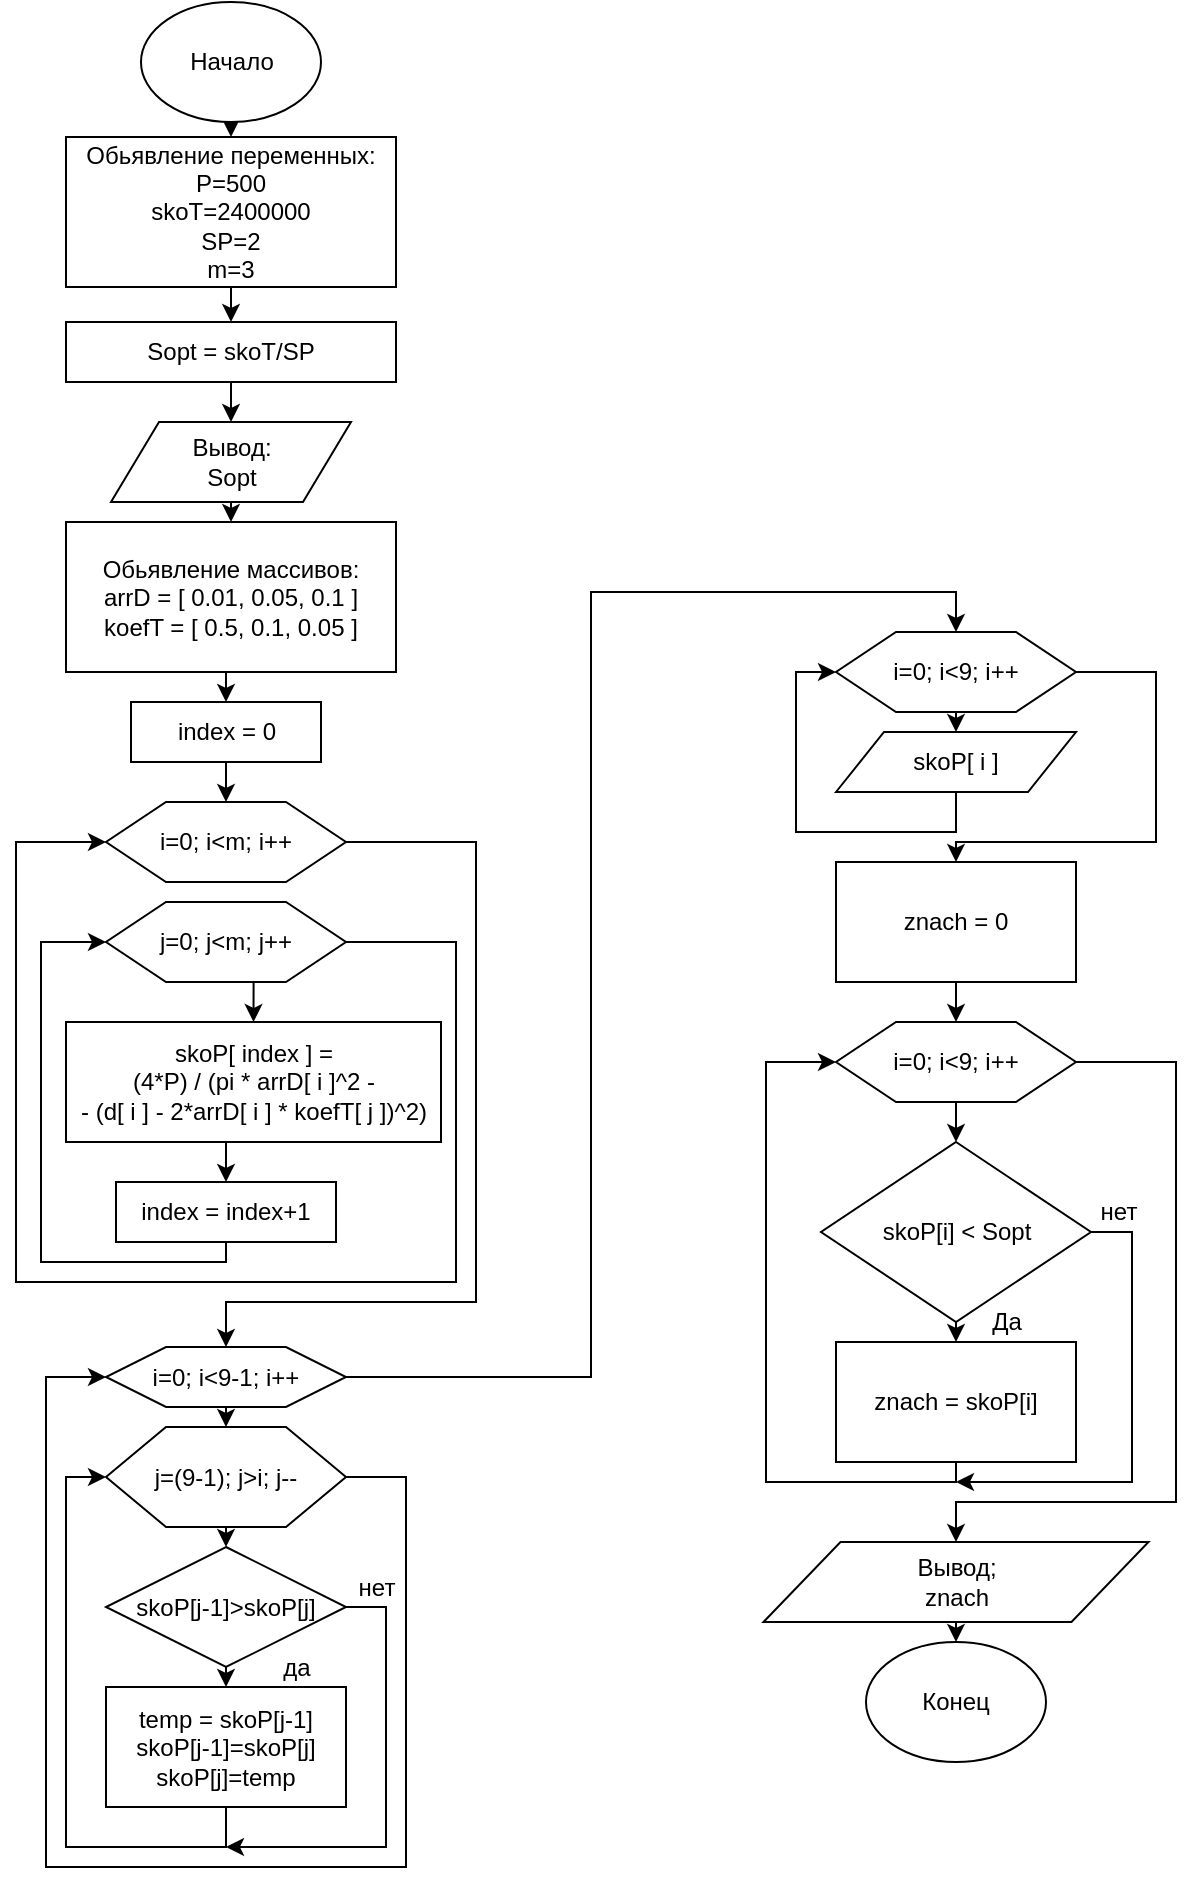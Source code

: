 <mxfile version="12.9.8" type="device"><diagram id="GMMjzkVvGkX2STeWnnzc" name="Page-1"><mxGraphModel dx="1108" dy="460" grid="1" gridSize="10" guides="1" tooltips="1" connect="1" arrows="1" fold="1" page="1" pageScale="1" pageWidth="850" pageHeight="1100" math="0" shadow="0"><root><mxCell id="0"/><mxCell id="1" parent="0"/><mxCell id="aXUE3q3X1vYiuID22sfj-1" style="edgeStyle=orthogonalEdgeStyle;rounded=0;orthogonalLoop=1;jettySize=auto;html=1;exitX=1;exitY=0.5;exitDx=0;exitDy=0;" edge="1" parent="1"><mxGeometry relative="1" as="geometry"><Array as="points"><mxPoint x="882.5" y="1363"/><mxPoint x="882.5" y="1560"/><mxPoint x="792.5" y="1560"/></Array><mxPoint x="852.5" y="1362.5" as="sourcePoint"/></mxGeometry></mxCell><mxCell id="aXUE3q3X1vYiuID22sfj-2" style="edgeStyle=orthogonalEdgeStyle;rounded=0;orthogonalLoop=1;jettySize=auto;html=1;exitX=1;exitY=0.5;exitDx=0;exitDy=0;entryX=0;entryY=0.5;entryDx=0;entryDy=0;" edge="1" parent="1"><mxGeometry relative="1" as="geometry"><Array as="points"><mxPoint x="872.5" y="1400"/><mxPoint x="872.5" y="1550"/><mxPoint x="702.5" y="1550"/><mxPoint x="702.5" y="1363"/></Array><mxPoint x="732.5" y="1362.5" as="targetPoint"/></mxGeometry></mxCell><mxCell id="aXUE3q3X1vYiuID22sfj-3" style="edgeStyle=orthogonalEdgeStyle;rounded=0;orthogonalLoop=1;jettySize=auto;html=1;exitX=1;exitY=0.5;exitDx=0;exitDy=0;entryX=0.5;entryY=0;entryDx=0;entryDy=0;" edge="1" parent="1"><mxGeometry relative="1" as="geometry"><Array as="points"><mxPoint x="872.5" y="1623"/><mxPoint x="872.5" y="1700"/><mxPoint x="792.5" y="1700"/></Array><mxPoint x="852.5" y="1622.5" as="sourcePoint"/></mxGeometry></mxCell><mxCell id="aXUE3q3X1vYiuID22sfj-4" style="edgeStyle=orthogonalEdgeStyle;rounded=0;orthogonalLoop=1;jettySize=auto;html=1;exitX=1;exitY=0.5;exitDx=0;exitDy=0;" edge="1" parent="1"><mxGeometry relative="1" as="geometry"><Array as="points"><mxPoint x="872.5" y="1723"/><mxPoint x="872.5" y="1800"/><mxPoint x="792.5" y="1800"/></Array><mxPoint x="852.5" y="1722.5" as="sourcePoint"/></mxGeometry></mxCell><mxCell id="aXUE3q3X1vYiuID22sfj-5" style="edgeStyle=orthogonalEdgeStyle;rounded=0;orthogonalLoop=1;jettySize=auto;html=1;exitX=0.5;exitY=1;exitDx=0;exitDy=0;entryX=0.5;entryY=0;entryDx=0;entryDy=0;" edge="1" parent="1" source="aXUE3q3X1vYiuID22sfj-6" target="aXUE3q3X1vYiuID22sfj-8"><mxGeometry relative="1" as="geometry"/></mxCell><mxCell id="aXUE3q3X1vYiuID22sfj-6" value="Начало" style="ellipse;whiteSpace=wrap;html=1;" vertex="1" parent="1"><mxGeometry x="82.5" y="20" width="90" height="60" as="geometry"/></mxCell><mxCell id="aXUE3q3X1vYiuID22sfj-7" style="edgeStyle=orthogonalEdgeStyle;rounded=0;orthogonalLoop=1;jettySize=auto;html=1;exitX=0.5;exitY=1;exitDx=0;exitDy=0;entryX=0.5;entryY=0;entryDx=0;entryDy=0;" edge="1" parent="1" source="aXUE3q3X1vYiuID22sfj-8" target="aXUE3q3X1vYiuID22sfj-10"><mxGeometry relative="1" as="geometry"/></mxCell><mxCell id="aXUE3q3X1vYiuID22sfj-8" value="&lt;div&gt;Обьявление переменных:&lt;/div&gt;&lt;div&gt;P=500&lt;/div&gt;&lt;div&gt;skoT=2400000&lt;/div&gt;&lt;div&gt;SP=2&lt;/div&gt;&lt;div&gt;m=3&lt;br&gt;&lt;/div&gt;" style="rounded=0;whiteSpace=wrap;html=1;" vertex="1" parent="1"><mxGeometry x="45" y="87.5" width="165" height="75" as="geometry"/></mxCell><mxCell id="aXUE3q3X1vYiuID22sfj-9" style="edgeStyle=orthogonalEdgeStyle;rounded=0;orthogonalLoop=1;jettySize=auto;html=1;exitX=0.5;exitY=1;exitDx=0;exitDy=0;entryX=0.5;entryY=0;entryDx=0;entryDy=0;" edge="1" parent="1" source="aXUE3q3X1vYiuID22sfj-10" target="aXUE3q3X1vYiuID22sfj-12"><mxGeometry relative="1" as="geometry"/></mxCell><mxCell id="aXUE3q3X1vYiuID22sfj-10" value="Sopt = skoT/SP" style="rounded=0;whiteSpace=wrap;html=1;" vertex="1" parent="1"><mxGeometry x="45" y="180" width="165" height="30" as="geometry"/></mxCell><mxCell id="aXUE3q3X1vYiuID22sfj-11" style="edgeStyle=orthogonalEdgeStyle;rounded=0;orthogonalLoop=1;jettySize=auto;html=1;exitX=0.5;exitY=1;exitDx=0;exitDy=0;entryX=0.5;entryY=0;entryDx=0;entryDy=0;" edge="1" parent="1" source="aXUE3q3X1vYiuID22sfj-12" target="aXUE3q3X1vYiuID22sfj-14"><mxGeometry relative="1" as="geometry"/></mxCell><mxCell id="aXUE3q3X1vYiuID22sfj-12" value="&lt;div&gt;Вывод:&lt;/div&gt;&lt;div&gt;Sopt&lt;br&gt;&lt;/div&gt;" style="shape=parallelogram;perimeter=parallelogramPerimeter;whiteSpace=wrap;html=1;" vertex="1" parent="1"><mxGeometry x="67.5" y="230" width="120" height="40" as="geometry"/></mxCell><mxCell id="aXUE3q3X1vYiuID22sfj-13" style="edgeStyle=orthogonalEdgeStyle;rounded=0;orthogonalLoop=1;jettySize=auto;html=1;exitX=0.5;exitY=1;exitDx=0;exitDy=0;entryX=0.5;entryY=0;entryDx=0;entryDy=0;" edge="1" parent="1" source="aXUE3q3X1vYiuID22sfj-14" target="aXUE3q3X1vYiuID22sfj-41"><mxGeometry relative="1" as="geometry"/></mxCell><mxCell id="aXUE3q3X1vYiuID22sfj-14" value="&lt;div&gt;Обьявление массивов:&lt;/div&gt;arrD = [ 0.01, 0.05, 0.1 ]&lt;br&gt;&lt;div&gt;koefT = [ 0.5, 0.1, 0.05 ]&lt;/div&gt;" style="rounded=0;whiteSpace=wrap;html=1;" vertex="1" parent="1"><mxGeometry x="45" y="280" width="165" height="75" as="geometry"/></mxCell><mxCell id="aXUE3q3X1vYiuID22sfj-15" style="edgeStyle=orthogonalEdgeStyle;rounded=0;orthogonalLoop=1;jettySize=auto;html=1;exitX=1;exitY=0.5;exitDx=0;exitDy=0;entryX=0.5;entryY=0;entryDx=0;entryDy=0;" edge="1" parent="1" source="aXUE3q3X1vYiuID22sfj-16" target="aXUE3q3X1vYiuID22sfj-115"><mxGeometry relative="1" as="geometry"><Array as="points"><mxPoint x="250" y="440"/><mxPoint x="250" y="670"/><mxPoint x="125" y="670"/></Array><mxPoint x="125" y="690" as="targetPoint"/></mxGeometry></mxCell><mxCell id="aXUE3q3X1vYiuID22sfj-16" value="i=0; i&amp;lt;m; i++" style="shape=hexagon;perimeter=hexagonPerimeter2;whiteSpace=wrap;html=1;" vertex="1" parent="1"><mxGeometry x="65" y="420" width="120" height="40" as="geometry"/></mxCell><mxCell id="aXUE3q3X1vYiuID22sfj-17" style="edgeStyle=orthogonalEdgeStyle;rounded=0;orthogonalLoop=1;jettySize=auto;html=1;exitX=1;exitY=0.5;exitDx=0;exitDy=0;entryX=0;entryY=0.5;entryDx=0;entryDy=0;" edge="1" parent="1" source="aXUE3q3X1vYiuID22sfj-19" target="aXUE3q3X1vYiuID22sfj-16"><mxGeometry relative="1" as="geometry"><Array as="points"><mxPoint x="240" y="490"/><mxPoint x="240" y="660"/><mxPoint x="20" y="660"/><mxPoint x="20" y="440"/></Array></mxGeometry></mxCell><mxCell id="aXUE3q3X1vYiuID22sfj-18" style="edgeStyle=orthogonalEdgeStyle;rounded=0;orthogonalLoop=1;jettySize=auto;html=1;exitX=0.5;exitY=1;exitDx=0;exitDy=0;entryX=0.5;entryY=0;entryDx=0;entryDy=0;" edge="1" parent="1" source="aXUE3q3X1vYiuID22sfj-19" target="aXUE3q3X1vYiuID22sfj-21"><mxGeometry relative="1" as="geometry"/></mxCell><mxCell id="aXUE3q3X1vYiuID22sfj-19" value="j=0; j&amp;lt;m; j++" style="shape=hexagon;perimeter=hexagonPerimeter2;whiteSpace=wrap;html=1;" vertex="1" parent="1"><mxGeometry x="65" y="470" width="120" height="40" as="geometry"/></mxCell><mxCell id="aXUE3q3X1vYiuID22sfj-20" style="edgeStyle=orthogonalEdgeStyle;rounded=0;orthogonalLoop=1;jettySize=auto;html=1;exitX=0.5;exitY=1;exitDx=0;exitDy=0;entryX=0.5;entryY=0;entryDx=0;entryDy=0;" edge="1" parent="1" source="aXUE3q3X1vYiuID22sfj-21" target="aXUE3q3X1vYiuID22sfj-43"><mxGeometry relative="1" as="geometry"/></mxCell><mxCell id="aXUE3q3X1vYiuID22sfj-21" value="skoP[ index ] = &lt;br&gt;&lt;div&gt;(4*P) / (pi * arrD[ i ]^2 -&lt;/div&gt;&lt;div&gt;- (d[ i ] - 2*arrD[ i ] * koefT[ j ])^2)&lt;/div&gt;" style="rounded=0;whiteSpace=wrap;html=1;" vertex="1" parent="1"><mxGeometry x="45" y="530" width="187.5" height="60" as="geometry"/></mxCell><mxCell id="aXUE3q3X1vYiuID22sfj-22" style="edgeStyle=orthogonalEdgeStyle;rounded=0;orthogonalLoop=1;jettySize=auto;html=1;exitX=0.5;exitY=1;exitDx=0;exitDy=0;entryX=0.5;entryY=0;entryDx=0;entryDy=0;" edge="1" parent="1" source="aXUE3q3X1vYiuID22sfj-24" target="aXUE3q3X1vYiuID22sfj-26"><mxGeometry relative="1" as="geometry"/></mxCell><mxCell id="aXUE3q3X1vYiuID22sfj-23" style="edgeStyle=orthogonalEdgeStyle;rounded=0;orthogonalLoop=1;jettySize=auto;html=1;exitX=1;exitY=0.5;exitDx=0;exitDy=0;entryX=0.5;entryY=0;entryDx=0;entryDy=0;" edge="1" parent="1" source="aXUE3q3X1vYiuID22sfj-24" target="aXUE3q3X1vYiuID22sfj-28"><mxGeometry relative="1" as="geometry"><Array as="points"><mxPoint x="590" y="355"/><mxPoint x="590" y="440"/><mxPoint x="490" y="440"/></Array></mxGeometry></mxCell><mxCell id="aXUE3q3X1vYiuID22sfj-24" value="i=0; i&amp;lt;9; i++" style="shape=hexagon;perimeter=hexagonPerimeter2;whiteSpace=wrap;html=1;" vertex="1" parent="1"><mxGeometry x="430" y="335" width="120" height="40" as="geometry"/></mxCell><mxCell id="aXUE3q3X1vYiuID22sfj-25" style="edgeStyle=orthogonalEdgeStyle;rounded=0;orthogonalLoop=1;jettySize=auto;html=1;exitX=0.5;exitY=1;exitDx=0;exitDy=0;entryX=0;entryY=0.5;entryDx=0;entryDy=0;" edge="1" parent="1" source="aXUE3q3X1vYiuID22sfj-26" target="aXUE3q3X1vYiuID22sfj-24"><mxGeometry relative="1" as="geometry"/></mxCell><mxCell id="aXUE3q3X1vYiuID22sfj-26" value="skoP[ i ]" style="shape=parallelogram;perimeter=parallelogramPerimeter;whiteSpace=wrap;html=1;" vertex="1" parent="1"><mxGeometry x="430" y="385" width="120" height="30" as="geometry"/></mxCell><mxCell id="aXUE3q3X1vYiuID22sfj-27" style="edgeStyle=orthogonalEdgeStyle;rounded=0;orthogonalLoop=1;jettySize=auto;html=1;exitX=0.5;exitY=1;exitDx=0;exitDy=0;entryX=0.5;entryY=0;entryDx=0;entryDy=0;" edge="1" parent="1" source="aXUE3q3X1vYiuID22sfj-28" target="aXUE3q3X1vYiuID22sfj-31"><mxGeometry relative="1" as="geometry"/></mxCell><mxCell id="aXUE3q3X1vYiuID22sfj-28" value="znach = 0" style="rounded=0;whiteSpace=wrap;html=1;" vertex="1" parent="1"><mxGeometry x="430" y="450" width="120" height="60" as="geometry"/></mxCell><mxCell id="aXUE3q3X1vYiuID22sfj-29" style="edgeStyle=orthogonalEdgeStyle;rounded=0;orthogonalLoop=1;jettySize=auto;html=1;exitX=1;exitY=0.5;exitDx=0;exitDy=0;entryX=0.5;entryY=0;entryDx=0;entryDy=0;" edge="1" parent="1" source="aXUE3q3X1vYiuID22sfj-31" target="aXUE3q3X1vYiuID22sfj-45"><mxGeometry relative="1" as="geometry"><Array as="points"><mxPoint x="600" y="550"/><mxPoint x="600" y="770"/><mxPoint x="490" y="770"/></Array><mxPoint x="490.5" y="880" as="targetPoint"/></mxGeometry></mxCell><mxCell id="aXUE3q3X1vYiuID22sfj-30" style="edgeStyle=orthogonalEdgeStyle;rounded=0;orthogonalLoop=1;jettySize=auto;html=1;exitX=0.5;exitY=1;exitDx=0;exitDy=0;entryX=0.5;entryY=0;entryDx=0;entryDy=0;" edge="1" parent="1" source="aXUE3q3X1vYiuID22sfj-31" target="aXUE3q3X1vYiuID22sfj-34"><mxGeometry relative="1" as="geometry"><mxPoint x="490" y="590" as="targetPoint"/></mxGeometry></mxCell><mxCell id="aXUE3q3X1vYiuID22sfj-31" value="i=0; i&amp;lt;9; i++" style="shape=hexagon;perimeter=hexagonPerimeter2;whiteSpace=wrap;html=1;" vertex="1" parent="1"><mxGeometry x="430" y="530" width="120" height="40" as="geometry"/></mxCell><mxCell id="aXUE3q3X1vYiuID22sfj-32" style="edgeStyle=orthogonalEdgeStyle;rounded=0;orthogonalLoop=1;jettySize=auto;html=1;exitX=0.5;exitY=1;exitDx=0;exitDy=0;entryX=0.5;entryY=0;entryDx=0;entryDy=0;" edge="1" parent="1" source="aXUE3q3X1vYiuID22sfj-34" target="aXUE3q3X1vYiuID22sfj-36"><mxGeometry relative="1" as="geometry"/></mxCell><mxCell id="aXUE3q3X1vYiuID22sfj-33" style="edgeStyle=orthogonalEdgeStyle;rounded=0;orthogonalLoop=1;jettySize=auto;html=1;exitX=1;exitY=0.5;exitDx=0;exitDy=0;" edge="1" parent="1" source="aXUE3q3X1vYiuID22sfj-34"><mxGeometry relative="1" as="geometry"><mxPoint x="490" y="760" as="targetPoint"/><Array as="points"><mxPoint x="578" y="635"/><mxPoint x="578" y="760"/></Array></mxGeometry></mxCell><mxCell id="aXUE3q3X1vYiuID22sfj-34" value="skoP[i] &amp;lt; Sopt" style="rhombus;whiteSpace=wrap;html=1;" vertex="1" parent="1"><mxGeometry x="422.5" y="590" width="135" height="90" as="geometry"/></mxCell><mxCell id="aXUE3q3X1vYiuID22sfj-35" style="edgeStyle=orthogonalEdgeStyle;rounded=0;orthogonalLoop=1;jettySize=auto;html=1;exitX=0.5;exitY=1;exitDx=0;exitDy=0;entryX=0;entryY=0.5;entryDx=0;entryDy=0;" edge="1" parent="1" source="aXUE3q3X1vYiuID22sfj-36" target="aXUE3q3X1vYiuID22sfj-31"><mxGeometry relative="1" as="geometry"><Array as="points"><mxPoint x="490" y="760"/><mxPoint x="395" y="760"/><mxPoint x="395" y="550"/></Array></mxGeometry></mxCell><mxCell id="aXUE3q3X1vYiuID22sfj-36" value="znach = skoP[i]" style="rounded=0;whiteSpace=wrap;html=1;" vertex="1" parent="1"><mxGeometry x="430" y="690" width="120" height="60" as="geometry"/></mxCell><mxCell id="aXUE3q3X1vYiuID22sfj-37" value="Да" style="text;html=1;align=center;verticalAlign=middle;resizable=0;points=[];autosize=1;" vertex="1" parent="1"><mxGeometry x="500" y="670" width="30" height="20" as="geometry"/></mxCell><mxCell id="aXUE3q3X1vYiuID22sfj-38" value="нет" style="text;html=1;align=center;verticalAlign=middle;resizable=0;points=[];autosize=1;" vertex="1" parent="1"><mxGeometry x="556.25" y="615" width="30" height="20" as="geometry"/></mxCell><mxCell id="aXUE3q3X1vYiuID22sfj-39" value="Конец" style="ellipse;whiteSpace=wrap;html=1;" vertex="1" parent="1"><mxGeometry x="445" y="840" width="90" height="60" as="geometry"/></mxCell><mxCell id="aXUE3q3X1vYiuID22sfj-40" style="edgeStyle=orthogonalEdgeStyle;rounded=0;orthogonalLoop=1;jettySize=auto;html=1;exitX=0.5;exitY=1;exitDx=0;exitDy=0;entryX=0.5;entryY=0;entryDx=0;entryDy=0;" edge="1" parent="1" source="aXUE3q3X1vYiuID22sfj-41" target="aXUE3q3X1vYiuID22sfj-16"><mxGeometry relative="1" as="geometry"/></mxCell><mxCell id="aXUE3q3X1vYiuID22sfj-41" value="index = 0" style="rounded=0;whiteSpace=wrap;html=1;" vertex="1" parent="1"><mxGeometry x="77.5" y="370" width="95" height="30" as="geometry"/></mxCell><mxCell id="aXUE3q3X1vYiuID22sfj-42" style="edgeStyle=orthogonalEdgeStyle;rounded=0;orthogonalLoop=1;jettySize=auto;html=1;exitX=0.5;exitY=1;exitDx=0;exitDy=0;entryX=0;entryY=0.5;entryDx=0;entryDy=0;" edge="1" parent="1" source="aXUE3q3X1vYiuID22sfj-43" target="aXUE3q3X1vYiuID22sfj-19"><mxGeometry relative="1" as="geometry"><Array as="points"><mxPoint x="125.5" y="650"/><mxPoint x="32.5" y="650"/><mxPoint x="32.5" y="490"/></Array></mxGeometry></mxCell><mxCell id="aXUE3q3X1vYiuID22sfj-43" value="index = index+1" style="rounded=0;whiteSpace=wrap;html=1;" vertex="1" parent="1"><mxGeometry x="70" y="610" width="110" height="30" as="geometry"/></mxCell><mxCell id="aXUE3q3X1vYiuID22sfj-44" style="edgeStyle=orthogonalEdgeStyle;rounded=0;orthogonalLoop=1;jettySize=auto;html=1;exitX=0.5;exitY=1;exitDx=0;exitDy=0;entryX=0.5;entryY=0;entryDx=0;entryDy=0;" edge="1" parent="1" source="aXUE3q3X1vYiuID22sfj-45" target="aXUE3q3X1vYiuID22sfj-39"><mxGeometry relative="1" as="geometry"/></mxCell><mxCell id="aXUE3q3X1vYiuID22sfj-45" value="&lt;div&gt;Вывод;&lt;/div&gt;&lt;div&gt;znach&lt;br&gt;&lt;/div&gt;" style="shape=parallelogram;perimeter=parallelogramPerimeter;whiteSpace=wrap;html=1;" vertex="1" parent="1"><mxGeometry x="393.75" y="790" width="192.5" height="40" as="geometry"/></mxCell><mxCell id="aXUE3q3X1vYiuID22sfj-47" style="edgeStyle=orthogonalEdgeStyle;rounded=0;orthogonalLoop=1;jettySize=auto;html=1;exitX=1;exitY=0.5;exitDx=0;exitDy=0;" edge="1" parent="1"><mxGeometry relative="1" as="geometry"><Array as="points"><mxPoint x="1725" y="1903"/><mxPoint x="1725" y="2100"/><mxPoint x="1635" y="2100"/></Array><mxPoint x="1695" y="1902.5" as="sourcePoint"/></mxGeometry></mxCell><mxCell id="aXUE3q3X1vYiuID22sfj-48" style="edgeStyle=orthogonalEdgeStyle;rounded=0;orthogonalLoop=1;jettySize=auto;html=1;exitX=1;exitY=0.5;exitDx=0;exitDy=0;entryX=0;entryY=0.5;entryDx=0;entryDy=0;" edge="1" parent="1"><mxGeometry relative="1" as="geometry"><Array as="points"><mxPoint x="1715" y="1940"/><mxPoint x="1715" y="2090"/><mxPoint x="1545" y="2090"/><mxPoint x="1545" y="1903"/></Array><mxPoint x="1575" y="1902.5" as="targetPoint"/></mxGeometry></mxCell><mxCell id="aXUE3q3X1vYiuID22sfj-49" style="edgeStyle=orthogonalEdgeStyle;rounded=0;orthogonalLoop=1;jettySize=auto;html=1;exitX=1;exitY=0.5;exitDx=0;exitDy=0;entryX=0.5;entryY=0;entryDx=0;entryDy=0;" edge="1" parent="1"><mxGeometry relative="1" as="geometry"><Array as="points"><mxPoint x="1715" y="2163"/><mxPoint x="1715" y="2240"/><mxPoint x="1635" y="2240"/></Array><mxPoint x="1695" y="2162.5" as="sourcePoint"/></mxGeometry></mxCell><mxCell id="aXUE3q3X1vYiuID22sfj-50" style="edgeStyle=orthogonalEdgeStyle;rounded=0;orthogonalLoop=1;jettySize=auto;html=1;exitX=1;exitY=0.5;exitDx=0;exitDy=0;" edge="1" parent="1"><mxGeometry relative="1" as="geometry"><Array as="points"><mxPoint x="1715" y="2263"/><mxPoint x="1715" y="2340"/><mxPoint x="1635" y="2340"/></Array><mxPoint x="1695" y="2262.5" as="sourcePoint"/></mxGeometry></mxCell><mxCell id="aXUE3q3X1vYiuID22sfj-51" style="edgeStyle=orthogonalEdgeStyle;rounded=0;orthogonalLoop=1;jettySize=auto;html=1;exitX=1;exitY=0.5;exitDx=0;exitDy=0;" edge="1" parent="1"><mxGeometry relative="1" as="geometry"><Array as="points"><mxPoint x="1712.5" y="1893"/><mxPoint x="1712.5" y="2090"/><mxPoint x="1622.5" y="2090"/></Array><mxPoint x="1682.5" y="1892.5" as="sourcePoint"/></mxGeometry></mxCell><mxCell id="aXUE3q3X1vYiuID22sfj-52" style="edgeStyle=orthogonalEdgeStyle;rounded=0;orthogonalLoop=1;jettySize=auto;html=1;exitX=1;exitY=0.5;exitDx=0;exitDy=0;entryX=0;entryY=0.5;entryDx=0;entryDy=0;" edge="1" parent="1"><mxGeometry relative="1" as="geometry"><Array as="points"><mxPoint x="1702.5" y="1930"/><mxPoint x="1702.5" y="2080"/><mxPoint x="1532.5" y="2080"/><mxPoint x="1532.5" y="1893"/></Array><mxPoint x="1562.5" y="1892.5" as="targetPoint"/></mxGeometry></mxCell><mxCell id="aXUE3q3X1vYiuID22sfj-53" style="edgeStyle=orthogonalEdgeStyle;rounded=0;orthogonalLoop=1;jettySize=auto;html=1;exitX=1;exitY=0.5;exitDx=0;exitDy=0;entryX=0.5;entryY=0;entryDx=0;entryDy=0;" edge="1" parent="1"><mxGeometry relative="1" as="geometry"><Array as="points"><mxPoint x="1702.5" y="2153"/><mxPoint x="1702.5" y="2230"/><mxPoint x="1622.5" y="2230"/></Array><mxPoint x="1682.5" y="2152.5" as="sourcePoint"/></mxGeometry></mxCell><mxCell id="aXUE3q3X1vYiuID22sfj-54" style="edgeStyle=orthogonalEdgeStyle;rounded=0;orthogonalLoop=1;jettySize=auto;html=1;exitX=1;exitY=0.5;exitDx=0;exitDy=0;" edge="1" parent="1"><mxGeometry relative="1" as="geometry"><Array as="points"><mxPoint x="1702.5" y="2253"/><mxPoint x="1702.5" y="2330"/><mxPoint x="1622.5" y="2330"/></Array><mxPoint x="1682.5" y="2252.5" as="sourcePoint"/></mxGeometry></mxCell><mxCell id="aXUE3q3X1vYiuID22sfj-114" style="edgeStyle=orthogonalEdgeStyle;rounded=0;orthogonalLoop=1;jettySize=auto;html=1;exitX=0.5;exitY=1;exitDx=0;exitDy=0;entryX=0.5;entryY=0;entryDx=0;entryDy=0;" edge="1" source="aXUE3q3X1vYiuID22sfj-115" target="aXUE3q3X1vYiuID22sfj-118" parent="1"><mxGeometry relative="1" as="geometry"/></mxCell><mxCell id="aXUE3q3X1vYiuID22sfj-126" style="edgeStyle=orthogonalEdgeStyle;rounded=0;orthogonalLoop=1;jettySize=auto;html=1;exitX=1;exitY=0.5;exitDx=0;exitDy=0;entryX=0.5;entryY=0;entryDx=0;entryDy=0;" edge="1" parent="1" source="aXUE3q3X1vYiuID22sfj-115" target="aXUE3q3X1vYiuID22sfj-24"><mxGeometry relative="1" as="geometry"/></mxCell><mxCell id="aXUE3q3X1vYiuID22sfj-115" value="i=0; i&amp;lt;9-1; i++" style="shape=hexagon;perimeter=hexagonPerimeter2;whiteSpace=wrap;html=1;" vertex="1" parent="1"><mxGeometry x="65" y="692.5" width="120" height="30" as="geometry"/></mxCell><mxCell id="aXUE3q3X1vYiuID22sfj-116" style="edgeStyle=orthogonalEdgeStyle;rounded=0;orthogonalLoop=1;jettySize=auto;html=1;exitX=0.5;exitY=1;exitDx=0;exitDy=0;entryX=0.5;entryY=0;entryDx=0;entryDy=0;" edge="1" source="aXUE3q3X1vYiuID22sfj-118" target="aXUE3q3X1vYiuID22sfj-121" parent="1"><mxGeometry relative="1" as="geometry"/></mxCell><mxCell id="aXUE3q3X1vYiuID22sfj-117" style="edgeStyle=orthogonalEdgeStyle;rounded=0;orthogonalLoop=1;jettySize=auto;html=1;exitX=1;exitY=0.5;exitDx=0;exitDy=0;entryX=0;entryY=0.5;entryDx=0;entryDy=0;" edge="1" source="aXUE3q3X1vYiuID22sfj-118" target="aXUE3q3X1vYiuID22sfj-115" parent="1"><mxGeometry relative="1" as="geometry"><Array as="points"><mxPoint x="215" y="757.5"/><mxPoint x="215" y="952.5"/><mxPoint x="35" y="952.5"/><mxPoint x="35" y="707.5"/></Array></mxGeometry></mxCell><mxCell id="aXUE3q3X1vYiuID22sfj-118" value="j=(9-1); j&amp;gt;i; j--" style="shape=hexagon;perimeter=hexagonPerimeter2;whiteSpace=wrap;html=1;" vertex="1" parent="1"><mxGeometry x="65" y="732.5" width="120" height="50" as="geometry"/></mxCell><mxCell id="aXUE3q3X1vYiuID22sfj-119" style="edgeStyle=orthogonalEdgeStyle;rounded=0;orthogonalLoop=1;jettySize=auto;html=1;exitX=0.5;exitY=1;exitDx=0;exitDy=0;entryX=0.5;entryY=0;entryDx=0;entryDy=0;" edge="1" source="aXUE3q3X1vYiuID22sfj-121" target="aXUE3q3X1vYiuID22sfj-123" parent="1"><mxGeometry relative="1" as="geometry"/></mxCell><mxCell id="aXUE3q3X1vYiuID22sfj-120" style="edgeStyle=orthogonalEdgeStyle;rounded=0;orthogonalLoop=1;jettySize=auto;html=1;exitX=1;exitY=0.5;exitDx=0;exitDy=0;" edge="1" source="aXUE3q3X1vYiuID22sfj-121" parent="1"><mxGeometry relative="1" as="geometry"><mxPoint x="125" y="942.5" as="targetPoint"/><Array as="points"><mxPoint x="205" y="822.5"/><mxPoint x="205" y="942.5"/></Array></mxGeometry></mxCell><mxCell id="aXUE3q3X1vYiuID22sfj-121" value="skoP[j-1]&amp;gt;skoP[j]" style="rhombus;whiteSpace=wrap;html=1;" vertex="1" parent="1"><mxGeometry x="65" y="792.5" width="120" height="60" as="geometry"/></mxCell><mxCell id="aXUE3q3X1vYiuID22sfj-122" style="edgeStyle=orthogonalEdgeStyle;rounded=0;orthogonalLoop=1;jettySize=auto;html=1;exitX=0.5;exitY=1;exitDx=0;exitDy=0;entryX=0;entryY=0.5;entryDx=0;entryDy=0;" edge="1" source="aXUE3q3X1vYiuID22sfj-123" target="aXUE3q3X1vYiuID22sfj-118" parent="1"><mxGeometry relative="1" as="geometry"/></mxCell><mxCell id="aXUE3q3X1vYiuID22sfj-123" value="&lt;div&gt;temp = skoP[j-1]&lt;/div&gt;&lt;div&gt;skoP[j-1]=skoP[j]&lt;/div&gt;&lt;div&gt;skoP[j]=temp&lt;br&gt;&lt;/div&gt;" style="rounded=0;whiteSpace=wrap;html=1;" vertex="1" parent="1"><mxGeometry x="65" y="862.5" width="120" height="60" as="geometry"/></mxCell><mxCell id="aXUE3q3X1vYiuID22sfj-124" value="&lt;div&gt;да&lt;/div&gt;" style="text;html=1;align=center;verticalAlign=middle;resizable=0;points=[];autosize=1;" vertex="1" parent="1"><mxGeometry x="145" y="842.5" width="30" height="20" as="geometry"/></mxCell><mxCell id="aXUE3q3X1vYiuID22sfj-125" value="&lt;div&gt;нет&lt;/div&gt;" style="text;html=1;align=center;verticalAlign=middle;resizable=0;points=[];autosize=1;" vertex="1" parent="1"><mxGeometry x="185" y="802.5" width="30" height="20" as="geometry"/></mxCell></root></mxGraphModel></diagram></mxfile>